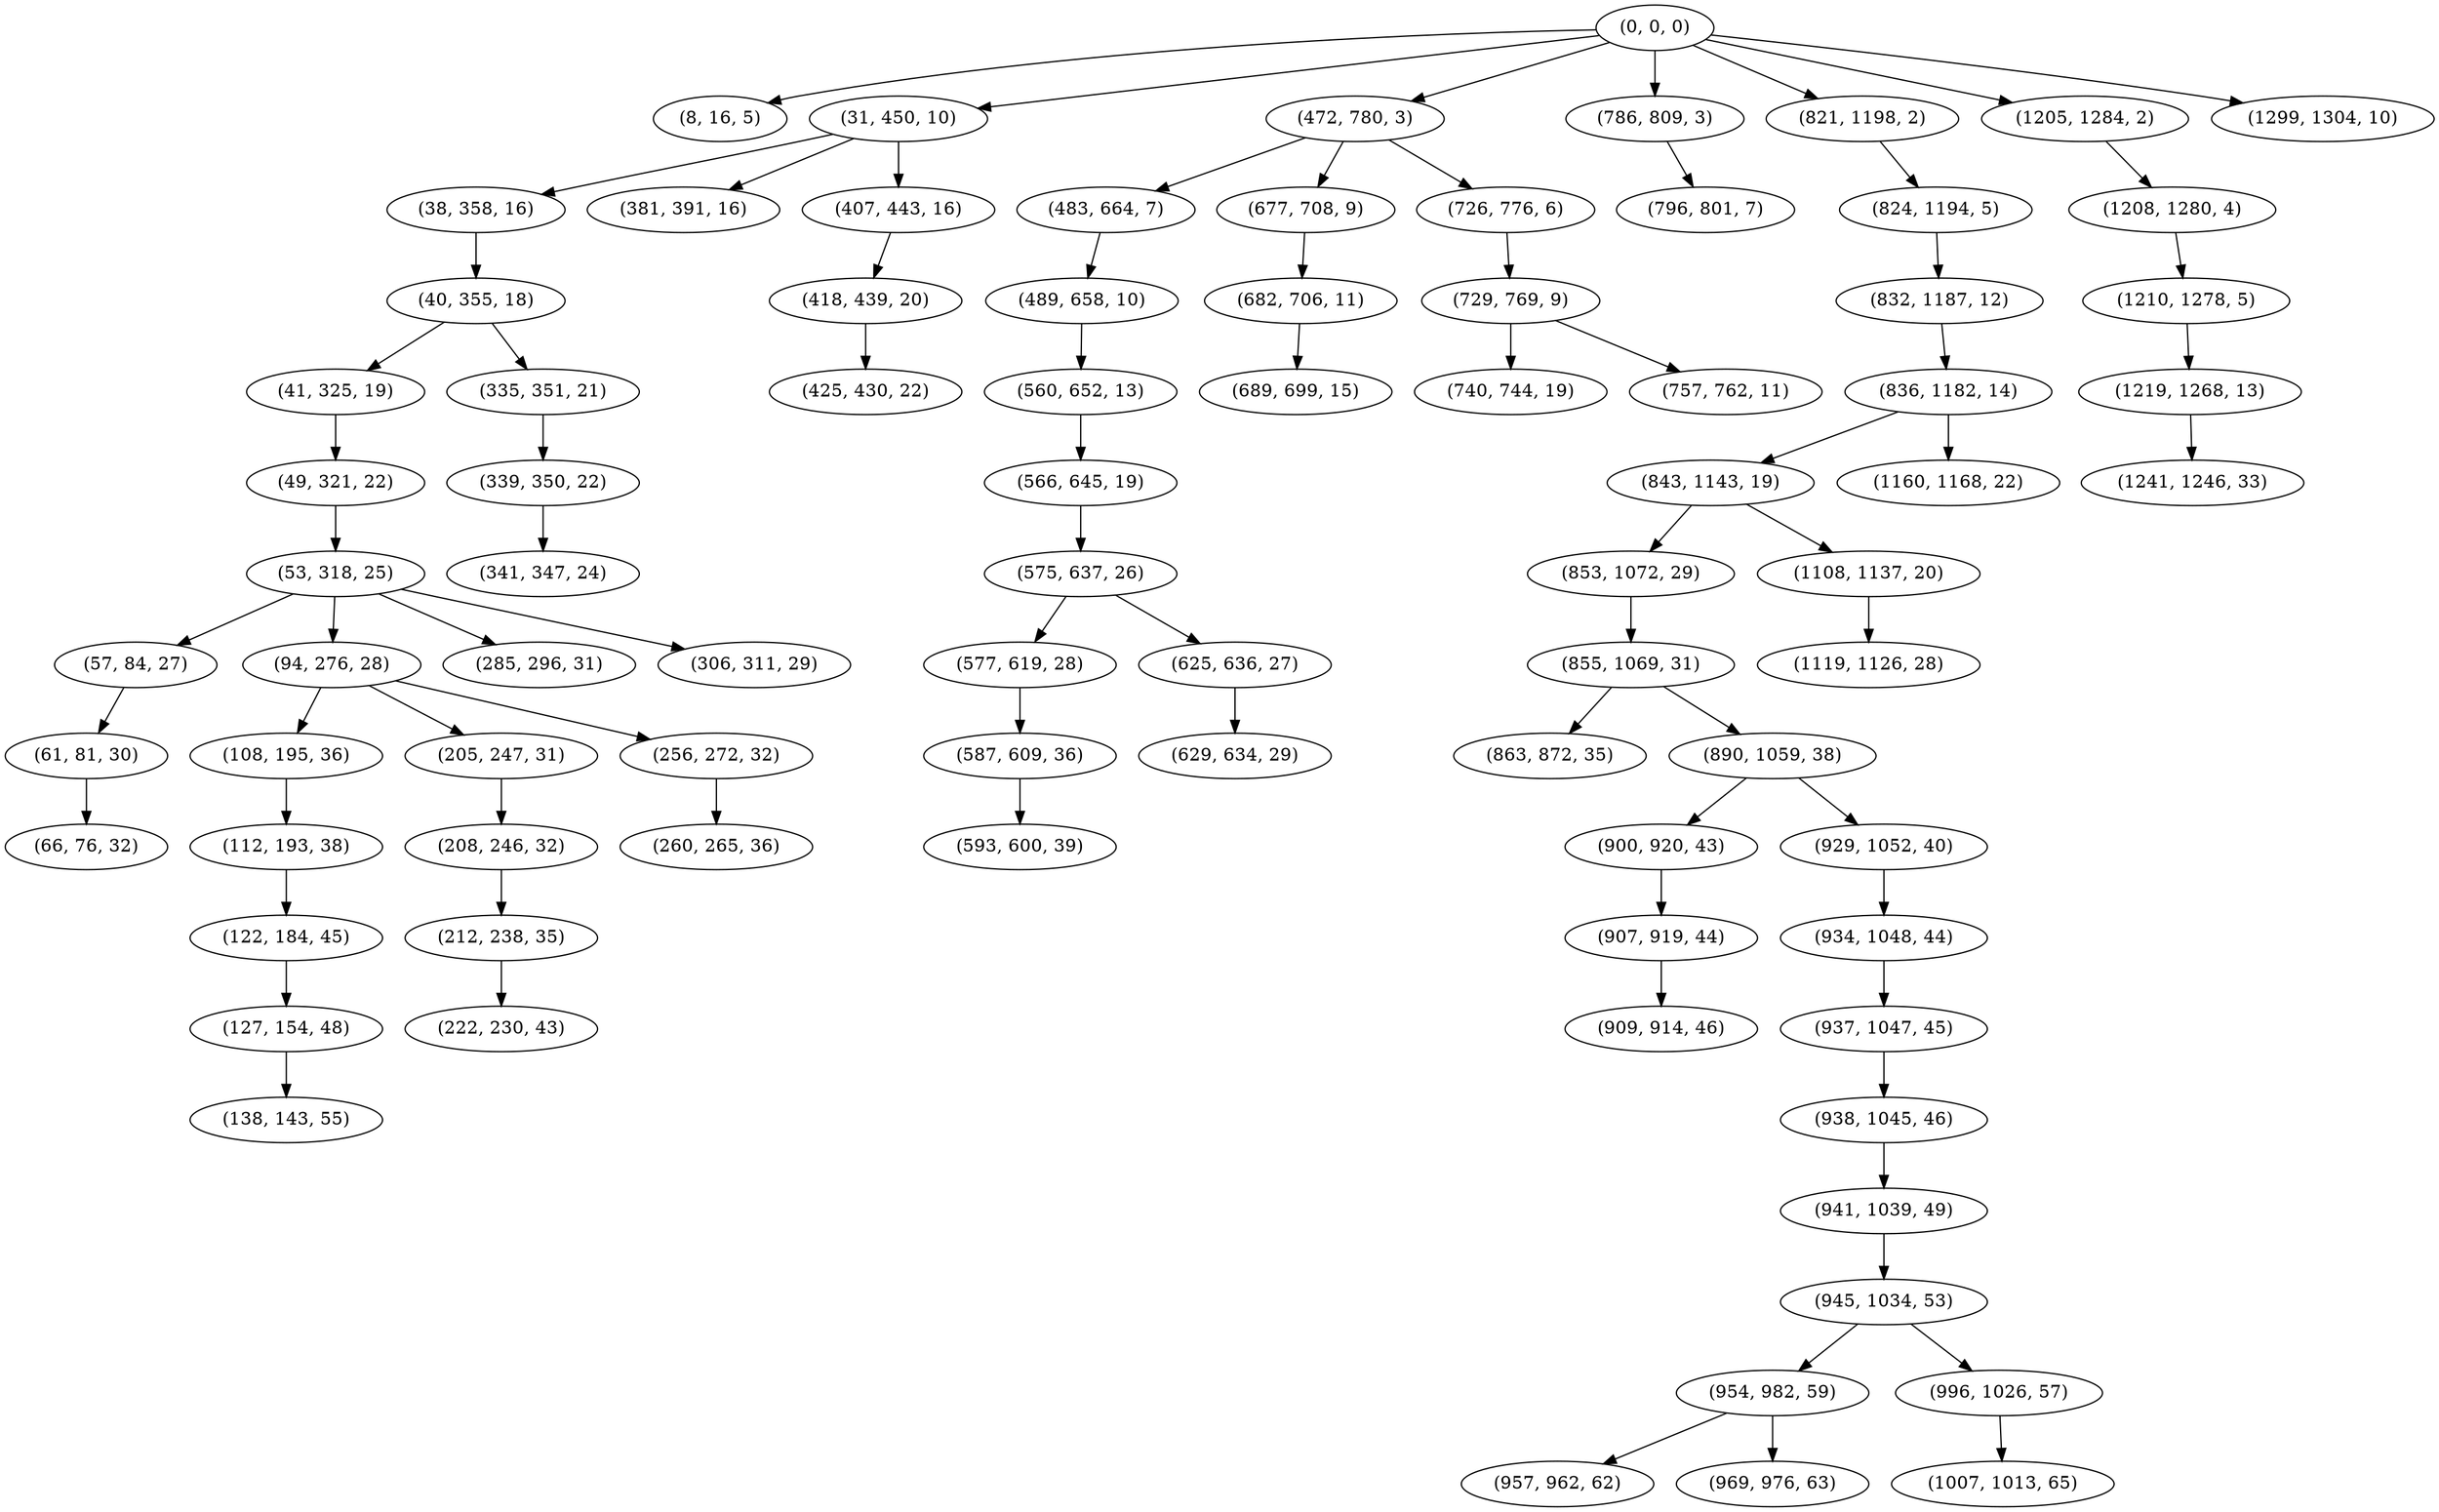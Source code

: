 digraph tree {
    "(0, 0, 0)";
    "(8, 16, 5)";
    "(31, 450, 10)";
    "(38, 358, 16)";
    "(40, 355, 18)";
    "(41, 325, 19)";
    "(49, 321, 22)";
    "(53, 318, 25)";
    "(57, 84, 27)";
    "(61, 81, 30)";
    "(66, 76, 32)";
    "(94, 276, 28)";
    "(108, 195, 36)";
    "(112, 193, 38)";
    "(122, 184, 45)";
    "(127, 154, 48)";
    "(138, 143, 55)";
    "(205, 247, 31)";
    "(208, 246, 32)";
    "(212, 238, 35)";
    "(222, 230, 43)";
    "(256, 272, 32)";
    "(260, 265, 36)";
    "(285, 296, 31)";
    "(306, 311, 29)";
    "(335, 351, 21)";
    "(339, 350, 22)";
    "(341, 347, 24)";
    "(381, 391, 16)";
    "(407, 443, 16)";
    "(418, 439, 20)";
    "(425, 430, 22)";
    "(472, 780, 3)";
    "(483, 664, 7)";
    "(489, 658, 10)";
    "(560, 652, 13)";
    "(566, 645, 19)";
    "(575, 637, 26)";
    "(577, 619, 28)";
    "(587, 609, 36)";
    "(593, 600, 39)";
    "(625, 636, 27)";
    "(629, 634, 29)";
    "(677, 708, 9)";
    "(682, 706, 11)";
    "(689, 699, 15)";
    "(726, 776, 6)";
    "(729, 769, 9)";
    "(740, 744, 19)";
    "(757, 762, 11)";
    "(786, 809, 3)";
    "(796, 801, 7)";
    "(821, 1198, 2)";
    "(824, 1194, 5)";
    "(832, 1187, 12)";
    "(836, 1182, 14)";
    "(843, 1143, 19)";
    "(853, 1072, 29)";
    "(855, 1069, 31)";
    "(863, 872, 35)";
    "(890, 1059, 38)";
    "(900, 920, 43)";
    "(907, 919, 44)";
    "(909, 914, 46)";
    "(929, 1052, 40)";
    "(934, 1048, 44)";
    "(937, 1047, 45)";
    "(938, 1045, 46)";
    "(941, 1039, 49)";
    "(945, 1034, 53)";
    "(954, 982, 59)";
    "(957, 962, 62)";
    "(969, 976, 63)";
    "(996, 1026, 57)";
    "(1007, 1013, 65)";
    "(1108, 1137, 20)";
    "(1119, 1126, 28)";
    "(1160, 1168, 22)";
    "(1205, 1284, 2)";
    "(1208, 1280, 4)";
    "(1210, 1278, 5)";
    "(1219, 1268, 13)";
    "(1241, 1246, 33)";
    "(1299, 1304, 10)";
    "(0, 0, 0)" -> "(8, 16, 5)";
    "(0, 0, 0)" -> "(31, 450, 10)";
    "(0, 0, 0)" -> "(472, 780, 3)";
    "(0, 0, 0)" -> "(786, 809, 3)";
    "(0, 0, 0)" -> "(821, 1198, 2)";
    "(0, 0, 0)" -> "(1205, 1284, 2)";
    "(0, 0, 0)" -> "(1299, 1304, 10)";
    "(31, 450, 10)" -> "(38, 358, 16)";
    "(31, 450, 10)" -> "(381, 391, 16)";
    "(31, 450, 10)" -> "(407, 443, 16)";
    "(38, 358, 16)" -> "(40, 355, 18)";
    "(40, 355, 18)" -> "(41, 325, 19)";
    "(40, 355, 18)" -> "(335, 351, 21)";
    "(41, 325, 19)" -> "(49, 321, 22)";
    "(49, 321, 22)" -> "(53, 318, 25)";
    "(53, 318, 25)" -> "(57, 84, 27)";
    "(53, 318, 25)" -> "(94, 276, 28)";
    "(53, 318, 25)" -> "(285, 296, 31)";
    "(53, 318, 25)" -> "(306, 311, 29)";
    "(57, 84, 27)" -> "(61, 81, 30)";
    "(61, 81, 30)" -> "(66, 76, 32)";
    "(94, 276, 28)" -> "(108, 195, 36)";
    "(94, 276, 28)" -> "(205, 247, 31)";
    "(94, 276, 28)" -> "(256, 272, 32)";
    "(108, 195, 36)" -> "(112, 193, 38)";
    "(112, 193, 38)" -> "(122, 184, 45)";
    "(122, 184, 45)" -> "(127, 154, 48)";
    "(127, 154, 48)" -> "(138, 143, 55)";
    "(205, 247, 31)" -> "(208, 246, 32)";
    "(208, 246, 32)" -> "(212, 238, 35)";
    "(212, 238, 35)" -> "(222, 230, 43)";
    "(256, 272, 32)" -> "(260, 265, 36)";
    "(335, 351, 21)" -> "(339, 350, 22)";
    "(339, 350, 22)" -> "(341, 347, 24)";
    "(407, 443, 16)" -> "(418, 439, 20)";
    "(418, 439, 20)" -> "(425, 430, 22)";
    "(472, 780, 3)" -> "(483, 664, 7)";
    "(472, 780, 3)" -> "(677, 708, 9)";
    "(472, 780, 3)" -> "(726, 776, 6)";
    "(483, 664, 7)" -> "(489, 658, 10)";
    "(489, 658, 10)" -> "(560, 652, 13)";
    "(560, 652, 13)" -> "(566, 645, 19)";
    "(566, 645, 19)" -> "(575, 637, 26)";
    "(575, 637, 26)" -> "(577, 619, 28)";
    "(575, 637, 26)" -> "(625, 636, 27)";
    "(577, 619, 28)" -> "(587, 609, 36)";
    "(587, 609, 36)" -> "(593, 600, 39)";
    "(625, 636, 27)" -> "(629, 634, 29)";
    "(677, 708, 9)" -> "(682, 706, 11)";
    "(682, 706, 11)" -> "(689, 699, 15)";
    "(726, 776, 6)" -> "(729, 769, 9)";
    "(729, 769, 9)" -> "(740, 744, 19)";
    "(729, 769, 9)" -> "(757, 762, 11)";
    "(786, 809, 3)" -> "(796, 801, 7)";
    "(821, 1198, 2)" -> "(824, 1194, 5)";
    "(824, 1194, 5)" -> "(832, 1187, 12)";
    "(832, 1187, 12)" -> "(836, 1182, 14)";
    "(836, 1182, 14)" -> "(843, 1143, 19)";
    "(836, 1182, 14)" -> "(1160, 1168, 22)";
    "(843, 1143, 19)" -> "(853, 1072, 29)";
    "(843, 1143, 19)" -> "(1108, 1137, 20)";
    "(853, 1072, 29)" -> "(855, 1069, 31)";
    "(855, 1069, 31)" -> "(863, 872, 35)";
    "(855, 1069, 31)" -> "(890, 1059, 38)";
    "(890, 1059, 38)" -> "(900, 920, 43)";
    "(890, 1059, 38)" -> "(929, 1052, 40)";
    "(900, 920, 43)" -> "(907, 919, 44)";
    "(907, 919, 44)" -> "(909, 914, 46)";
    "(929, 1052, 40)" -> "(934, 1048, 44)";
    "(934, 1048, 44)" -> "(937, 1047, 45)";
    "(937, 1047, 45)" -> "(938, 1045, 46)";
    "(938, 1045, 46)" -> "(941, 1039, 49)";
    "(941, 1039, 49)" -> "(945, 1034, 53)";
    "(945, 1034, 53)" -> "(954, 982, 59)";
    "(945, 1034, 53)" -> "(996, 1026, 57)";
    "(954, 982, 59)" -> "(957, 962, 62)";
    "(954, 982, 59)" -> "(969, 976, 63)";
    "(996, 1026, 57)" -> "(1007, 1013, 65)";
    "(1108, 1137, 20)" -> "(1119, 1126, 28)";
    "(1205, 1284, 2)" -> "(1208, 1280, 4)";
    "(1208, 1280, 4)" -> "(1210, 1278, 5)";
    "(1210, 1278, 5)" -> "(1219, 1268, 13)";
    "(1219, 1268, 13)" -> "(1241, 1246, 33)";
}

